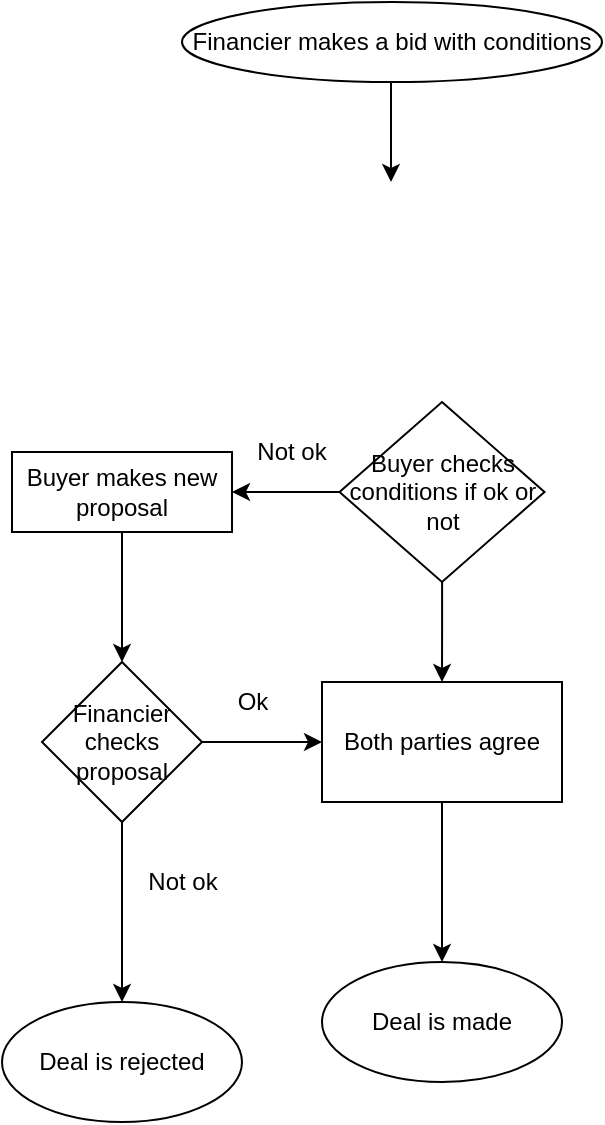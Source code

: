 <mxfile version="20.2.0" type="device"><diagram id="3Yg1H7JcAhdi39wSNFa-" name="Page-1"><mxGraphModel dx="782" dy="384" grid="1" gridSize="10" guides="1" tooltips="1" connect="1" arrows="1" fold="1" page="1" pageScale="1" pageWidth="827" pageHeight="1169" math="0" shadow="0"><root><mxCell id="0"/><mxCell id="1" parent="0"/><mxCell id="pTTVF_fQRqZE9RJ3Uq6L-1" value="Financier makes a bid with conditions" style="ellipse;whiteSpace=wrap;html=1;direction=west;" vertex="1" parent="1"><mxGeometry x="185" y="70" width="210" height="40" as="geometry"/></mxCell><mxCell id="pTTVF_fQRqZE9RJ3Uq6L-3" value="" style="endArrow=classic;html=1;rounded=0;" edge="1" parent="1"><mxGeometry width="50" height="50" relative="1" as="geometry"><mxPoint x="289.5" y="110" as="sourcePoint"/><mxPoint x="289.5" y="160" as="targetPoint"/></mxGeometry></mxCell><mxCell id="pTTVF_fQRqZE9RJ3Uq6L-51" style="edgeStyle=orthogonalEdgeStyle;rounded=0;orthogonalLoop=1;jettySize=auto;html=1;entryX=0.5;entryY=0;entryDx=0;entryDy=0;" edge="1" parent="1" source="pTTVF_fQRqZE9RJ3Uq6L-8" target="pTTVF_fQRqZE9RJ3Uq6L-43"><mxGeometry relative="1" as="geometry"/></mxCell><mxCell id="pTTVF_fQRqZE9RJ3Uq6L-52" value="" style="edgeStyle=orthogonalEdgeStyle;rounded=0;orthogonalLoop=1;jettySize=auto;html=1;" edge="1" parent="1" source="pTTVF_fQRqZE9RJ3Uq6L-8" target="pTTVF_fQRqZE9RJ3Uq6L-16"><mxGeometry relative="1" as="geometry"/></mxCell><mxCell id="pTTVF_fQRqZE9RJ3Uq6L-8" value="Buyer checks conditions if ok or not" style="rhombus;whiteSpace=wrap;html=1;" vertex="1" parent="1"><mxGeometry x="263.75" y="270" width="102.5" height="90" as="geometry"/></mxCell><mxCell id="pTTVF_fQRqZE9RJ3Uq6L-10" value="Not ok" style="text;html=1;strokeColor=none;fillColor=none;align=center;verticalAlign=middle;whiteSpace=wrap;rounded=0;" vertex="1" parent="1"><mxGeometry x="210" y="280" width="60" height="30" as="geometry"/></mxCell><mxCell id="pTTVF_fQRqZE9RJ3Uq6L-42" value="" style="edgeStyle=orthogonalEdgeStyle;rounded=0;orthogonalLoop=1;jettySize=auto;html=1;" edge="1" parent="1" source="pTTVF_fQRqZE9RJ3Uq6L-16" target="pTTVF_fQRqZE9RJ3Uq6L-41"><mxGeometry relative="1" as="geometry"/></mxCell><mxCell id="pTTVF_fQRqZE9RJ3Uq6L-16" value="Buyer makes new proposal" style="rounded=0;whiteSpace=wrap;html=1;" vertex="1" parent="1"><mxGeometry x="100" y="295" width="110" height="40" as="geometry"/></mxCell><mxCell id="pTTVF_fQRqZE9RJ3Uq6L-44" value="" style="edgeStyle=orthogonalEdgeStyle;rounded=0;orthogonalLoop=1;jettySize=auto;html=1;" edge="1" parent="1" source="pTTVF_fQRqZE9RJ3Uq6L-41" target="pTTVF_fQRqZE9RJ3Uq6L-43"><mxGeometry relative="1" as="geometry"/></mxCell><mxCell id="pTTVF_fQRqZE9RJ3Uq6L-48" value="" style="edgeStyle=orthogonalEdgeStyle;rounded=0;orthogonalLoop=1;jettySize=auto;html=1;" edge="1" parent="1" source="pTTVF_fQRqZE9RJ3Uq6L-41" target="pTTVF_fQRqZE9RJ3Uq6L-47"><mxGeometry relative="1" as="geometry"/></mxCell><mxCell id="pTTVF_fQRqZE9RJ3Uq6L-41" value="Financier checks proposal" style="rhombus;whiteSpace=wrap;html=1;rounded=0;" vertex="1" parent="1"><mxGeometry x="115" y="400" width="80" height="80" as="geometry"/></mxCell><mxCell id="pTTVF_fQRqZE9RJ3Uq6L-46" value="" style="edgeStyle=orthogonalEdgeStyle;rounded=0;orthogonalLoop=1;jettySize=auto;html=1;" edge="1" parent="1" source="pTTVF_fQRqZE9RJ3Uq6L-43" target="pTTVF_fQRqZE9RJ3Uq6L-45"><mxGeometry relative="1" as="geometry"/></mxCell><mxCell id="pTTVF_fQRqZE9RJ3Uq6L-43" value="Both parties agree" style="whiteSpace=wrap;html=1;rounded=0;" vertex="1" parent="1"><mxGeometry x="255" y="410" width="120" height="60" as="geometry"/></mxCell><mxCell id="pTTVF_fQRqZE9RJ3Uq6L-45" value="Deal is made" style="ellipse;whiteSpace=wrap;html=1;rounded=0;" vertex="1" parent="1"><mxGeometry x="255" y="550" width="120" height="60" as="geometry"/></mxCell><mxCell id="pTTVF_fQRqZE9RJ3Uq6L-47" value="Deal is rejected" style="ellipse;whiteSpace=wrap;html=1;rounded=0;" vertex="1" parent="1"><mxGeometry x="95" y="570" width="120" height="60" as="geometry"/></mxCell><mxCell id="pTTVF_fQRqZE9RJ3Uq6L-49" value="Ok" style="text;html=1;align=center;verticalAlign=middle;resizable=0;points=[];autosize=1;strokeColor=none;fillColor=none;" vertex="1" parent="1"><mxGeometry x="200" y="405" width="40" height="30" as="geometry"/></mxCell><mxCell id="pTTVF_fQRqZE9RJ3Uq6L-50" value="Not ok" style="text;html=1;align=center;verticalAlign=middle;resizable=0;points=[];autosize=1;strokeColor=none;fillColor=none;" vertex="1" parent="1"><mxGeometry x="155" y="495" width="60" height="30" as="geometry"/></mxCell></root></mxGraphModel></diagram></mxfile>